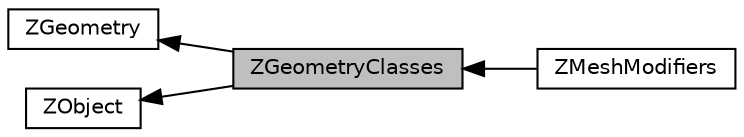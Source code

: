 digraph "ZGeometryClasses"
{
  edge [fontname="Helvetica",fontsize="10",labelfontname="Helvetica",labelfontsize="10"];
  node [fontname="Helvetica",fontsize="10",shape=record];
  rankdir=LR;
  Node1 [label="ZGeometry",height=0.2,width=0.4,color="black", fillcolor="white", style="filled",URL="$group__z_geometry.html",tooltip="The geometry classes, modifier and utility methods of the library. "];
  Node2 [label="ZObject",height=0.2,width=0.4,color="black", fillcolor="white", style="filled",URL="$group__z_object.html",tooltip="The geometry classes, modifier and utility methods of the library. "];
  Node3 [label="ZMeshModifiers",height=0.2,width=0.4,color="black", fillcolor="white", style="filled",URL="$group__z_mesh_modifiers.html",tooltip="Collection of mesh modifiers methods. "];
  Node0 [label="ZGeometryClasses",height=0.2,width=0.4,color="black", fillcolor="grey75", style="filled", fontcolor="black"];
  Node1->Node0 [shape=plaintext, dir="back", style="solid"];
  Node2->Node0 [shape=plaintext, dir="back", style="solid"];
  Node0->Node3 [shape=plaintext, dir="back", style="solid"];
}

